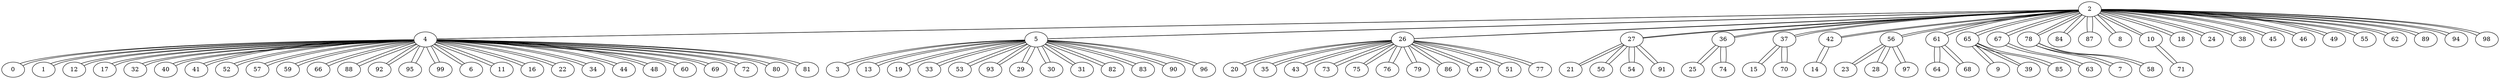 // Gilbert
graph {
	2 [label=2]
	2 -- 4
	2 -- 5
	2 -- 26
	2 -- 27
	2 -- 36
	2 -- 37
	2 -- 42
	2 -- 56
	2 -- 61
	2 -- 65
	2 -- 67
	2 -- 78
	2 -- 84
	2 -- 87
	2 -- 8
	2 -- 10
	2 -- 18
	2 -- 24
	2 -- 38
	2 -- 45
	2 -- 46
	2 -- 49
	2 -- 55
	2 -- 62
	2 -- 89
	2 -- 94
	2 -- 98
	4 [label=4]
	4 -- 2
	4 -- 0
	4 -- 1
	4 -- 12
	4 -- 17
	4 -- 32
	4 -- 40
	4 -- 41
	4 -- 52
	4 -- 57
	4 -- 59
	4 -- 66
	4 -- 88
	4 -- 92
	4 -- 95
	4 -- 99
	4 -- 6
	4 -- 11
	4 -- 16
	4 -- 22
	4 -- 34
	4 -- 44
	4 -- 48
	4 -- 60
	4 -- 69
	4 -- 72
	4 -- 80
	4 -- 81
	5 [label=5]
	5 -- 2
	5 -- 3
	5 -- 13
	5 -- 19
	5 -- 33
	5 -- 53
	5 -- 93
	5 -- 29
	5 -- 30
	5 -- 31
	5 -- 82
	5 -- 83
	5 -- 90
	5 -- 96
	26 [label=26]
	26 -- 2
	26 -- 20
	26 -- 35
	26 -- 43
	26 -- 73
	26 -- 75
	26 -- 76
	26 -- 79
	26 -- 86
	26 -- 47
	26 -- 51
	26 -- 77
	27 [label=27]
	27 -- 2
	27 -- 21
	27 -- 50
	27 -- 54
	27 -- 91
	36 [label=36]
	36 -- 2
	36 -- 25
	36 -- 74
	37 [label=37]
	37 -- 2
	37 -- 15
	37 -- 70
	42 [label=42]
	42 -- 2
	42 -- 14
	56 [label=56]
	56 -- 2
	56 -- 23
	56 -- 28
	56 -- 97
	61 [label=61]
	61 -- 2
	61 -- 64
	61 -- 68
	65 [label=65]
	65 -- 2
	65 -- 9
	65 -- 39
	65 -- 85
	67 [label=67]
	67 -- 2
	67 -- 63
	78 [label=78]
	78 -- 2
	78 -- 7
	78 -- 58
	84 [label=84]
	84 -- 2
	87 [label=87]
	87 -- 2
	8 [label=8]
	8 -- 2
	10 [label=10]
	10 -- 2
	10 -- 71
	18 [label=18]
	18 -- 2
	24 [label=24]
	24 -- 2
	38 [label=38]
	38 -- 2
	45 [label=45]
	45 -- 2
	46 [label=46]
	46 -- 2
	49 [label=49]
	49 -- 2
	55 [label=55]
	55 -- 2
	62 [label=62]
	62 -- 2
	89 [label=89]
	89 -- 2
	94 [label=94]
	94 -- 2
	98 [label=98]
	98 -- 2
	0 [label=0]
	0 -- 4
	1 [label=1]
	1 -- 4
	12 [label=12]
	12 -- 4
	17 [label=17]
	17 -- 4
	32 [label=32]
	32 -- 4
	40 [label=40]
	40 -- 4
	41 [label=41]
	41 -- 4
	52 [label=52]
	52 -- 4
	57 [label=57]
	57 -- 4
	59 [label=59]
	59 -- 4
	66 [label=66]
	66 -- 4
	88 [label=88]
	88 -- 4
	92 [label=92]
	92 -- 4
	95 [label=95]
	95 -- 4
	99 [label=99]
	99 -- 4
	6 [label=6]
	6 -- 4
	11 [label=11]
	11 -- 4
	16 [label=16]
	16 -- 4
	22 [label=22]
	22 -- 4
	34 [label=34]
	34 -- 4
	44 [label=44]
	44 -- 4
	48 [label=48]
	48 -- 4
	60 [label=60]
	60 -- 4
	69 [label=69]
	69 -- 4
	72 [label=72]
	72 -- 4
	80 [label=80]
	80 -- 4
	81 [label=81]
	81 -- 4
	3 [label=3]
	3 -- 5
	13 [label=13]
	13 -- 5
	19 [label=19]
	19 -- 5
	33 [label=33]
	33 -- 5
	53 [label=53]
	53 -- 5
	93 [label=93]
	93 -- 5
	29 [label=29]
	29 -- 5
	30 [label=30]
	30 -- 5
	31 [label=31]
	31 -- 5
	82 [label=82]
	82 -- 5
	83 [label=83]
	83 -- 5
	90 [label=90]
	90 -- 5
	96 [label=96]
	96 -- 5
	20 [label=20]
	20 -- 26
	35 [label=35]
	35 -- 26
	43 [label=43]
	43 -- 26
	73 [label=73]
	73 -- 26
	75 [label=75]
	75 -- 26
	76 [label=76]
	76 -- 26
	79 [label=79]
	79 -- 26
	86 [label=86]
	86 -- 26
	47 [label=47]
	47 -- 26
	51 [label=51]
	51 -- 26
	77 [label=77]
	77 -- 26
	21 [label=21]
	21 -- 27
	50 [label=50]
	50 -- 27
	54 [label=54]
	54 -- 27
	91 [label=91]
	91 -- 27
	25 [label=25]
	25 -- 36
	74 [label=74]
	74 -- 36
	15 [label=15]
	15 -- 37
	70 [label=70]
	70 -- 37
	14 [label=14]
	14 -- 42
	23 [label=23]
	23 -- 56
	28 [label=28]
	28 -- 56
	97 [label=97]
	97 -- 56
	64 [label=64]
	64 -- 61
	68 [label=68]
	68 -- 61
	9 [label=9]
	9 -- 65
	39 [label=39]
	39 -- 65
	85 [label=85]
	85 -- 65
	63 [label=63]
	63 -- 67
	7 [label=7]
	7 -- 78
	58 [label=58]
	58 -- 78
	71 [label=71]
	71 -- 10
}
